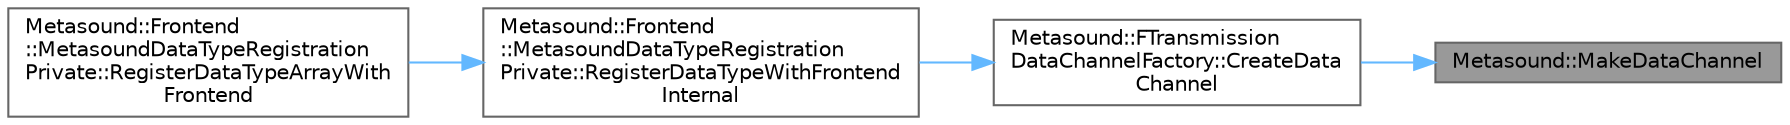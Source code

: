 digraph "Metasound::MakeDataChannel"
{
 // INTERACTIVE_SVG=YES
 // LATEX_PDF_SIZE
  bgcolor="transparent";
  edge [fontname=Helvetica,fontsize=10,labelfontname=Helvetica,labelfontsize=10];
  node [fontname=Helvetica,fontsize=10,shape=box,height=0.2,width=0.4];
  rankdir="RL";
  Node1 [id="Node000001",label="Metasound::MakeDataChannel",height=0.2,width=0.4,color="gray40", fillcolor="grey60", style="filled", fontcolor="black",tooltip=" "];
  Node1 -> Node2 [id="edge1_Node000001_Node000002",dir="back",color="steelblue1",style="solid",tooltip=" "];
  Node2 [id="Node000002",label="Metasound::FTransmission\lDataChannelFactory::CreateData\lChannel",height=0.2,width=0.4,color="grey40", fillcolor="white", style="filled",URL="$d1/de8/structMetasound_1_1FTransmissionDataChannelFactory.html#a5b300a2591312dbb51d147f875c89882",tooltip="Create a transmission IDataChannel given a data type."];
  Node2 -> Node3 [id="edge2_Node000002_Node000003",dir="back",color="steelblue1",style="solid",tooltip=" "];
  Node3 [id="Node000003",label="Metasound::Frontend\l::MetasoundDataTypeRegistration\lPrivate::RegisterDataTypeWithFrontend\lInternal",height=0.2,width=0.4,color="grey40", fillcolor="white", style="filled",URL="$db/d33/namespaceMetasound_1_1Frontend_1_1MetasoundDataTypeRegistrationPrivate.html#ad2150ac5f95a74ee46e1bde4b05ba373",tooltip="Registers a data type with the MetaSound Frontend."];
  Node3 -> Node4 [id="edge3_Node000003_Node000004",dir="back",color="steelblue1",style="solid",tooltip=" "];
  Node4 [id="Node000004",label="Metasound::Frontend\l::MetasoundDataTypeRegistration\lPrivate::RegisterDataTypeArrayWith\lFrontend",height=0.2,width=0.4,color="grey40", fillcolor="white", style="filled",URL="$db/d33/namespaceMetasound_1_1Frontend_1_1MetasoundDataTypeRegistrationPrivate.html#a3887d9364b83a1031ad743c16652a912",tooltip="Registers an array of a data type with the MetaSound Frontend."];
}
